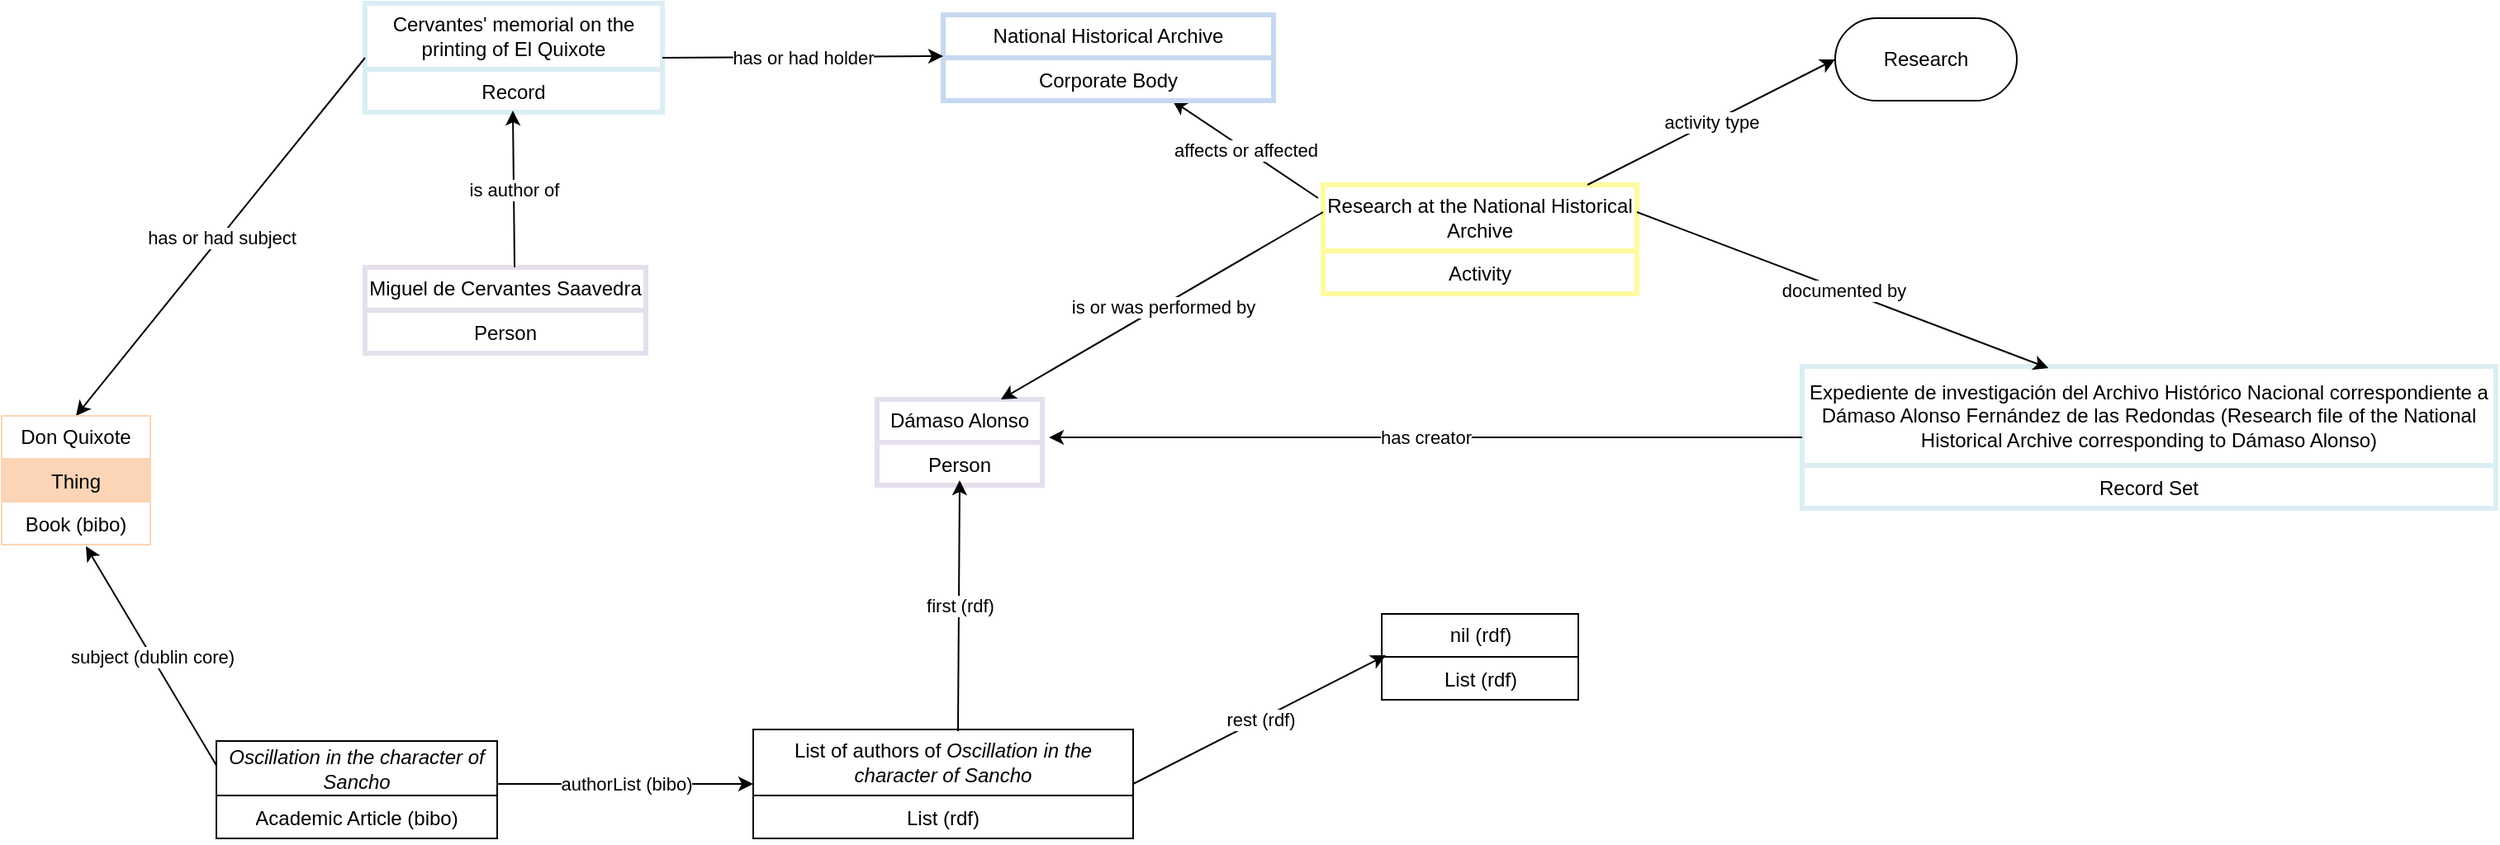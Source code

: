<mxfile version="28.2.5">
  <diagram name="Page-1" id="fauvUzBd_hI_L1piAXxF">
    <mxGraphModel dx="1109" dy="566" grid="1" gridSize="10" guides="1" tooltips="1" connect="1" arrows="1" fold="1" page="1" pageScale="1" pageWidth="4681" pageHeight="3300" math="0" shadow="0">
      <root>
        <mxCell id="0" />
        <mxCell id="1" parent="0" />
        <mxCell id="kCJW0ltufQX8bdZsabFZ-1" value="Dámaso Alonso" style="swimlane;fontStyle=0;childLayout=stackLayout;horizontal=1;startSize=26;strokeColor=#E5DFEC;strokeWidth=3;fillColor=none;horizontalStack=0;resizeParent=1;resizeParentMax=0;resizeLast=0;collapsible=1;marginBottom=0;whiteSpace=wrap;html=1;" parent="1" vertex="1">
          <mxGeometry x="600" y="430" width="100" height="52" as="geometry" />
        </mxCell>
        <mxCell id="kCJW0ltufQX8bdZsabFZ-2" value="Person" style="text;strokeColor=#E5DFEC;strokeWidth=3;fillColor=none;align=center;verticalAlign=top;spacingLeft=4;spacingRight=4;overflow=hidden;rotatable=0;points=[[0,0.5],[1,0.5]];portConstraint=eastwest;whiteSpace=wrap;html=1;" parent="kCJW0ltufQX8bdZsabFZ-1" vertex="1">
          <mxGeometry y="26" width="100" height="26" as="geometry" />
        </mxCell>
        <mxCell id="kCJW0ltufQX8bdZsabFZ-3" value="Research at the National Historical Archive" style="swimlane;fontStyle=0;childLayout=stackLayout;horizontal=1;startSize=40;strokeColor=#FFFAA0;strokeWidth=3;fillColor=none;horizontalStack=0;resizeParent=1;resizeParentMax=0;resizeLast=0;collapsible=1;marginBottom=0;whiteSpace=wrap;html=1;" parent="1" vertex="1">
          <mxGeometry x="870" y="300" width="190" height="66" as="geometry" />
        </mxCell>
        <mxCell id="kCJW0ltufQX8bdZsabFZ-4" value="Activity" style="text;strokeColor=#FFFAA0;strokeWidth=3;fillColor=none;align=center;verticalAlign=top;spacingLeft=4;spacingRight=4;overflow=hidden;rotatable=0;points=[[0,0.5],[1,0.5]];portConstraint=eastwest;whiteSpace=wrap;html=1;" parent="kCJW0ltufQX8bdZsabFZ-3" vertex="1">
          <mxGeometry y="40" width="190" height="26" as="geometry" />
        </mxCell>
        <mxCell id="kCJW0ltufQX8bdZsabFZ-7" value="" style="endArrow=classic;html=1;rounded=0;exitX=0;exitY=0.25;exitDx=0;exitDy=0;entryX=0.75;entryY=0;entryDx=0;entryDy=0;" parent="1" source="kCJW0ltufQX8bdZsabFZ-3" target="kCJW0ltufQX8bdZsabFZ-1" edge="1">
          <mxGeometry relative="1" as="geometry">
            <mxPoint x="550" y="450" as="sourcePoint" />
            <mxPoint x="760" y="410" as="targetPoint" />
          </mxGeometry>
        </mxCell>
        <mxCell id="kCJW0ltufQX8bdZsabFZ-8" value="is or was performed by" style="edgeLabel;resizable=0;html=1;;align=center;verticalAlign=middle;" parent="kCJW0ltufQX8bdZsabFZ-7" connectable="0" vertex="1">
          <mxGeometry relative="1" as="geometry" />
        </mxCell>
        <mxCell id="kCJW0ltufQX8bdZsabFZ-9" value="Expediente de investigación del Archivo Histórico Nacional correspondiente a Dámaso Alonso Fernández de las Redondas (Research file of the National Historical Archive corresponding to Dámaso Alonso)" style="swimlane;fontStyle=0;childLayout=stackLayout;horizontal=1;startSize=60;strokeColor=#DAEEF3;strokeWidth=3;fillColor=none;horizontalStack=0;resizeParent=1;resizeParentMax=0;resizeLast=0;collapsible=1;marginBottom=0;whiteSpace=wrap;html=1;" parent="1" vertex="1">
          <mxGeometry x="1160" y="410" width="420" height="86" as="geometry" />
        </mxCell>
        <mxCell id="kCJW0ltufQX8bdZsabFZ-10" value="Record Set" style="text;strokeColor=#DAEEF3;strokeWidth=3;fillColor=none;align=center;verticalAlign=top;spacingLeft=4;spacingRight=4;overflow=hidden;rotatable=0;points=[[0,0.5],[1,0.5]];portConstraint=eastwest;whiteSpace=wrap;html=1;" parent="kCJW0ltufQX8bdZsabFZ-9" vertex="1">
          <mxGeometry y="60" width="420" height="26" as="geometry" />
        </mxCell>
        <mxCell id="kCJW0ltufQX8bdZsabFZ-11" value="" style="endArrow=classic;html=1;rounded=0;entryX=1.04;entryY=-0.115;entryDx=0;entryDy=0;entryPerimeter=0;exitX=0;exitY=0.5;exitDx=0;exitDy=0;" parent="1" source="kCJW0ltufQX8bdZsabFZ-9" target="kCJW0ltufQX8bdZsabFZ-2" edge="1">
          <mxGeometry relative="1" as="geometry">
            <mxPoint x="1010" y="390" as="sourcePoint" />
            <mxPoint x="1210" y="390" as="targetPoint" />
          </mxGeometry>
        </mxCell>
        <mxCell id="kCJW0ltufQX8bdZsabFZ-12" value="has creator" style="edgeLabel;resizable=0;html=1;;align=center;verticalAlign=middle;" parent="kCJW0ltufQX8bdZsabFZ-11" connectable="0" vertex="1">
          <mxGeometry relative="1" as="geometry" />
        </mxCell>
        <mxCell id="kCJW0ltufQX8bdZsabFZ-13" value="" style="endArrow=classic;html=1;rounded=0;exitX=1;exitY=0.25;exitDx=0;exitDy=0;entryX=0.355;entryY=0.012;entryDx=0;entryDy=0;entryPerimeter=0;" parent="1" source="kCJW0ltufQX8bdZsabFZ-3" target="kCJW0ltufQX8bdZsabFZ-9" edge="1">
          <mxGeometry relative="1" as="geometry">
            <mxPoint x="1160" y="317" as="sourcePoint" />
            <mxPoint x="975" y="430" as="targetPoint" />
          </mxGeometry>
        </mxCell>
        <mxCell id="kCJW0ltufQX8bdZsabFZ-14" value="documented by" style="edgeLabel;resizable=0;html=1;;align=center;verticalAlign=middle;" parent="kCJW0ltufQX8bdZsabFZ-13" connectable="0" vertex="1">
          <mxGeometry relative="1" as="geometry" />
        </mxCell>
        <mxCell id="kCJW0ltufQX8bdZsabFZ-15" value="" style="endArrow=classic;html=1;rounded=0;exitX=-0.016;exitY=0.121;exitDx=0;exitDy=0;exitPerimeter=0;" parent="1" source="kCJW0ltufQX8bdZsabFZ-3" target="kCJW0ltufQX8bdZsabFZ-19" edge="1">
          <mxGeometry relative="1" as="geometry">
            <mxPoint x="859" y="300" as="sourcePoint" />
            <mxPoint x="700" y="210" as="targetPoint" />
          </mxGeometry>
        </mxCell>
        <mxCell id="kCJW0ltufQX8bdZsabFZ-16" value="affects or affected" style="edgeLabel;resizable=0;html=1;;align=center;verticalAlign=middle;" parent="kCJW0ltufQX8bdZsabFZ-15" connectable="0" vertex="1">
          <mxGeometry relative="1" as="geometry" />
        </mxCell>
        <mxCell id="kCJW0ltufQX8bdZsabFZ-17" value="Miguel de Cervantes Saavedra" style="swimlane;fontStyle=0;childLayout=stackLayout;horizontal=1;startSize=26;strokeColor=#E5DFEC;strokeWidth=3;fillColor=none;horizontalStack=0;resizeParent=1;resizeParentMax=0;resizeLast=0;collapsible=1;marginBottom=0;whiteSpace=wrap;html=1;" parent="1" vertex="1">
          <mxGeometry x="290" y="350" width="170" height="52" as="geometry" />
        </mxCell>
        <mxCell id="kCJW0ltufQX8bdZsabFZ-18" value="Person" style="text;strokeColor=#E5DFEC;strokeWidth=3;fillColor=none;align=center;verticalAlign=top;spacingLeft=4;spacingRight=4;overflow=hidden;rotatable=0;points=[[0,0.5],[1,0.5]];portConstraint=eastwest;whiteSpace=wrap;html=1;" parent="kCJW0ltufQX8bdZsabFZ-17" vertex="1">
          <mxGeometry y="26" width="170" height="26" as="geometry" />
        </mxCell>
        <mxCell id="kCJW0ltufQX8bdZsabFZ-19" value="National Historical Archive" style="swimlane;fontStyle=0;childLayout=stackLayout;horizontal=1;startSize=26;strokeColor=#C6D9F1;strokeWidth=3;fillColor=none;horizontalStack=0;resizeParent=1;resizeParentMax=0;resizeLast=0;collapsible=1;marginBottom=0;whiteSpace=wrap;html=1;" parent="1" vertex="1">
          <mxGeometry x="640" y="197" width="200" height="52" as="geometry" />
        </mxCell>
        <mxCell id="kCJW0ltufQX8bdZsabFZ-20" value="Corporate Body" style="text;strokeColor=#C6D9F1;strokeWidth=3;fillColor=none;align=center;verticalAlign=top;spacingLeft=4;spacingRight=4;overflow=hidden;rotatable=0;points=[[0,0.5],[1,0.5]];portConstraint=eastwest;whiteSpace=wrap;html=1;" parent="kCJW0ltufQX8bdZsabFZ-19" vertex="1">
          <mxGeometry y="26" width="200" height="26" as="geometry" />
        </mxCell>
        <mxCell id="kCJW0ltufQX8bdZsabFZ-21" value="Cervantes&#39; memorial on the printing of El Quixote" style="swimlane;fontStyle=0;childLayout=stackLayout;horizontal=1;startSize=40;strokeColor=#DAEEF3;strokeWidth=3;fillColor=none;horizontalStack=0;resizeParent=1;resizeParentMax=0;resizeLast=0;collapsible=1;marginBottom=0;whiteSpace=wrap;html=1;" parent="1" vertex="1">
          <mxGeometry x="290" y="190" width="180" height="66" as="geometry" />
        </mxCell>
        <mxCell id="kCJW0ltufQX8bdZsabFZ-22" value="Record" style="text;strokeColor=#DAEEF3;strokeWidth=3;fillColor=none;align=center;verticalAlign=top;spacingLeft=4;spacingRight=4;overflow=hidden;rotatable=0;points=[[0,0.5],[1,0.5]];portConstraint=eastwest;whiteSpace=wrap;html=1;" parent="kCJW0ltufQX8bdZsabFZ-21" vertex="1">
          <mxGeometry y="40" width="180" height="26" as="geometry" />
        </mxCell>
        <mxCell id="kCJW0ltufQX8bdZsabFZ-23" value="" style="endArrow=classic;html=1;rounded=0;exitX=1;exitY=0.5;exitDx=0;exitDy=0;entryX=0;entryY=-0.038;entryDx=0;entryDy=0;entryPerimeter=0;" parent="1" source="kCJW0ltufQX8bdZsabFZ-21" target="kCJW0ltufQX8bdZsabFZ-20" edge="1">
          <mxGeometry relative="1" as="geometry">
            <mxPoint x="490" y="222" as="sourcePoint" />
            <mxPoint x="685" y="109" as="targetPoint" />
          </mxGeometry>
        </mxCell>
        <mxCell id="kCJW0ltufQX8bdZsabFZ-24" value="has or had holder" style="edgeLabel;resizable=0;html=1;;align=center;verticalAlign=middle;" parent="kCJW0ltufQX8bdZsabFZ-23" connectable="0" vertex="1">
          <mxGeometry relative="1" as="geometry" />
        </mxCell>
        <mxCell id="kCJW0ltufQX8bdZsabFZ-25" value="" style="endArrow=classic;html=1;rounded=0;exitX=0.588;exitY=0.019;exitDx=0;exitDy=0;entryX=0.494;entryY=1;entryDx=0;entryDy=0;entryPerimeter=0;exitPerimeter=0;" parent="1" edge="1">
          <mxGeometry relative="1" as="geometry">
            <mxPoint x="380.52" y="349.998" as="sourcePoint" />
            <mxPoint x="379.48" y="255.01" as="targetPoint" />
          </mxGeometry>
        </mxCell>
        <mxCell id="kCJW0ltufQX8bdZsabFZ-26" value="is author of" style="edgeLabel;resizable=0;html=1;;align=center;verticalAlign=middle;" parent="kCJW0ltufQX8bdZsabFZ-25" connectable="0" vertex="1">
          <mxGeometry relative="1" as="geometry" />
        </mxCell>
        <mxCell id="kCJW0ltufQX8bdZsabFZ-27" value="" style="endArrow=classic;html=1;rounded=0;entryX=0.5;entryY=0.885;entryDx=0;entryDy=0;entryPerimeter=0;exitX=0.539;exitY=0.015;exitDx=0;exitDy=0;exitPerimeter=0;" parent="1" source="kCJW0ltufQX8bdZsabFZ-41" target="kCJW0ltufQX8bdZsabFZ-2" edge="1">
          <mxGeometry relative="1" as="geometry">
            <mxPoint x="510" y="650" as="sourcePoint" />
            <mxPoint x="656" y="530.004" as="targetPoint" />
          </mxGeometry>
        </mxCell>
        <mxCell id="kCJW0ltufQX8bdZsabFZ-28" value="first (rdf)" style="edgeLabel;resizable=0;html=1;;align=center;verticalAlign=middle;" parent="kCJW0ltufQX8bdZsabFZ-27" connectable="0" vertex="1">
          <mxGeometry relative="1" as="geometry" />
        </mxCell>
        <mxCell id="kCJW0ltufQX8bdZsabFZ-29" value="&lt;i&gt;Oscillation in the character of Sancho&lt;/i&gt;" style="swimlane;fontStyle=0;childLayout=stackLayout;horizontal=1;startSize=33;fillColor=none;horizontalStack=0;resizeParent=1;resizeParentMax=0;resizeLast=0;collapsible=1;marginBottom=0;whiteSpace=wrap;html=1;" parent="1" vertex="1">
          <mxGeometry x="200" y="637" width="170" height="59" as="geometry">
            <mxRectangle x="981" y="570" width="50" height="40" as="alternateBounds" />
          </mxGeometry>
        </mxCell>
        <mxCell id="kCJW0ltufQX8bdZsabFZ-30" value="&lt;div&gt;Academic Article (bibo)&lt;/div&gt;" style="text;strokeColor=none;fillColor=none;align=center;verticalAlign=top;spacingLeft=4;spacingRight=4;overflow=hidden;rotatable=0;points=[[0,0.5],[1,0.5]];portConstraint=eastwest;whiteSpace=wrap;html=1;" parent="kCJW0ltufQX8bdZsabFZ-29" vertex="1">
          <mxGeometry y="33" width="170" height="26" as="geometry" />
        </mxCell>
        <mxCell id="kCJW0ltufQX8bdZsabFZ-33" value="" style="endArrow=classic;html=1;rounded=0;exitX=0;exitY=0.5;exitDx=0;exitDy=0;entryX=0.5;entryY=0;entryDx=0;entryDy=0;" parent="1" source="kCJW0ltufQX8bdZsabFZ-21" target="kCJW0ltufQX8bdZsabFZ-35" edge="1">
          <mxGeometry relative="1" as="geometry">
            <mxPoint x="171.04" y="444.988" as="sourcePoint" />
            <mxPoint x="145" y="460" as="targetPoint" />
          </mxGeometry>
        </mxCell>
        <mxCell id="kCJW0ltufQX8bdZsabFZ-34" value="has or had subject" style="edgeLabel;resizable=0;html=1;;align=center;verticalAlign=middle;" parent="kCJW0ltufQX8bdZsabFZ-33" connectable="0" vertex="1">
          <mxGeometry relative="1" as="geometry" />
        </mxCell>
        <mxCell id="kCJW0ltufQX8bdZsabFZ-35" value="Don Quixote" style="swimlane;fontStyle=0;childLayout=stackLayout;horizontal=1;startSize=26;strokeColor=#FBD5B5;fillColor=none;horizontalStack=0;resizeParent=1;resizeParentMax=0;resizeLast=0;collapsible=1;marginBottom=0;whiteSpace=wrap;html=1;" parent="1" vertex="1">
          <mxGeometry x="70" y="440" width="90" height="78" as="geometry" />
        </mxCell>
        <mxCell id="kCJW0ltufQX8bdZsabFZ-36" value="Thing" style="text;strokeColor=#FBD5B5;fillColor=#FBD5B5;align=center;verticalAlign=top;spacingLeft=4;spacingRight=4;overflow=hidden;rotatable=0;points=[[0,0.5],[1,0.5]];portConstraint=eastwest;whiteSpace=wrap;html=1;" parent="kCJW0ltufQX8bdZsabFZ-35" vertex="1">
          <mxGeometry y="26" width="90" height="26" as="geometry" />
        </mxCell>
        <mxCell id="kCJW0ltufQX8bdZsabFZ-37" value="Book (bibo)" style="text;align=center;verticalAlign=top;spacingLeft=4;spacingRight=4;overflow=hidden;rotatable=0;points=[[0,0.5],[1,0.5]];portConstraint=eastwest;whiteSpace=wrap;html=1;" parent="kCJW0ltufQX8bdZsabFZ-35" vertex="1">
          <mxGeometry y="52" width="90" height="26" as="geometry" />
        </mxCell>
        <mxCell id="kCJW0ltufQX8bdZsabFZ-38" value="" style="endArrow=classic;html=1;rounded=0;exitX=0;exitY=0.25;exitDx=0;exitDy=0;entryX=0.567;entryY=1.038;entryDx=0;entryDy=0;entryPerimeter=0;" parent="1" source="kCJW0ltufQX8bdZsabFZ-29" target="kCJW0ltufQX8bdZsabFZ-37" edge="1">
          <mxGeometry relative="1" as="geometry">
            <mxPoint x="335" y="430" as="sourcePoint" />
            <mxPoint x="130" y="540" as="targetPoint" />
          </mxGeometry>
        </mxCell>
        <mxCell id="kCJW0ltufQX8bdZsabFZ-39" value="subject (dublin core)" style="edgeLabel;resizable=0;html=1;;align=center;verticalAlign=middle;" parent="kCJW0ltufQX8bdZsabFZ-38" connectable="0" vertex="1">
          <mxGeometry relative="1" as="geometry" />
        </mxCell>
        <mxCell id="kCJW0ltufQX8bdZsabFZ-41" value="List of authors of &lt;i&gt;Oscillation in the character of Sancho&lt;/i&gt;" style="swimlane;fontStyle=0;childLayout=stackLayout;horizontal=1;startSize=40;fillColor=none;horizontalStack=0;resizeParent=1;resizeParentMax=0;resizeLast=0;collapsible=1;marginBottom=0;whiteSpace=wrap;html=1;" parent="1" vertex="1">
          <mxGeometry x="525" y="630" width="230" height="66" as="geometry" />
        </mxCell>
        <mxCell id="kCJW0ltufQX8bdZsabFZ-42" value="List (rdf)" style="text;strokeColor=none;fillColor=none;align=center;verticalAlign=top;spacingLeft=4;spacingRight=4;overflow=hidden;rotatable=0;points=[[0,0.5],[1,0.5]];portConstraint=eastwest;whiteSpace=wrap;html=1;" parent="kCJW0ltufQX8bdZsabFZ-41" vertex="1">
          <mxGeometry y="40" width="230" height="26" as="geometry" />
        </mxCell>
        <mxCell id="kCJW0ltufQX8bdZsabFZ-43" value="" style="endArrow=classic;html=1;rounded=0;entryX=0;entryY=0.5;entryDx=0;entryDy=0;" parent="1" target="kCJW0ltufQX8bdZsabFZ-41" edge="1">
          <mxGeometry relative="1" as="geometry">
            <mxPoint x="370" y="663" as="sourcePoint" />
            <mxPoint x="425.0" y="615.51" as="targetPoint" />
          </mxGeometry>
        </mxCell>
        <mxCell id="kCJW0ltufQX8bdZsabFZ-44" value="authorList (bibo)" style="edgeLabel;resizable=0;html=1;;align=center;verticalAlign=middle;" parent="kCJW0ltufQX8bdZsabFZ-43" connectable="0" vertex="1">
          <mxGeometry relative="1" as="geometry" />
        </mxCell>
        <mxCell id="kCJW0ltufQX8bdZsabFZ-45" value="" style="endArrow=classic;html=1;rounded=0;exitX=1;exitY=0.5;exitDx=0;exitDy=0;entryX=0.021;entryY=-0.038;entryDx=0;entryDy=0;entryPerimeter=0;" parent="1" source="kCJW0ltufQX8bdZsabFZ-41" target="kCJW0ltufQX8bdZsabFZ-48" edge="1">
          <mxGeometry relative="1" as="geometry">
            <mxPoint x="860" y="712" as="sourcePoint" />
            <mxPoint x="890" y="600" as="targetPoint" />
          </mxGeometry>
        </mxCell>
        <mxCell id="kCJW0ltufQX8bdZsabFZ-46" value="rest (rdf)" style="edgeLabel;resizable=0;html=1;;align=center;verticalAlign=middle;" parent="kCJW0ltufQX8bdZsabFZ-45" connectable="0" vertex="1">
          <mxGeometry relative="1" as="geometry" />
        </mxCell>
        <mxCell id="kCJW0ltufQX8bdZsabFZ-47" value="nil (rdf)" style="swimlane;fontStyle=0;childLayout=stackLayout;horizontal=1;startSize=26;fillColor=none;horizontalStack=0;resizeParent=1;resizeParentMax=0;resizeLast=0;collapsible=1;marginBottom=0;whiteSpace=wrap;html=1;" parent="1" vertex="1">
          <mxGeometry x="905.5" y="560" width="119" height="52" as="geometry" />
        </mxCell>
        <mxCell id="kCJW0ltufQX8bdZsabFZ-48" value="&lt;div&gt;List (rdf)&lt;/div&gt;" style="text;strokeColor=none;fillColor=none;align=center;verticalAlign=top;spacingLeft=4;spacingRight=4;overflow=hidden;rotatable=0;points=[[0,0.5],[1,0.5]];portConstraint=eastwest;whiteSpace=wrap;html=1;" parent="kCJW0ltufQX8bdZsabFZ-47" vertex="1">
          <mxGeometry y="26" width="119" height="26" as="geometry" />
        </mxCell>
        <mxCell id="kCJW0ltufQX8bdZsabFZ-51" value="" style="endArrow=classic;html=1;rounded=0;entryX=0;entryY=0.5;entryDx=0;entryDy=0;" parent="1" source="kCJW0ltufQX8bdZsabFZ-3" target="H201COGcFbysmE8pURXY-1" edge="1">
          <mxGeometry relative="1" as="geometry">
            <mxPoint x="1060" y="279" as="sourcePoint" />
            <mxPoint x="1168.256" y="234.004" as="targetPoint" />
          </mxGeometry>
        </mxCell>
        <mxCell id="kCJW0ltufQX8bdZsabFZ-52" value="activity type" style="edgeLabel;resizable=0;html=1;;align=center;verticalAlign=middle;" parent="kCJW0ltufQX8bdZsabFZ-51" connectable="0" vertex="1">
          <mxGeometry relative="1" as="geometry" />
        </mxCell>
        <mxCell id="H201COGcFbysmE8pURXY-1" value="Research" style="html=1;whiteSpace=wrap;rounded=1;arcSize=50;" vertex="1" parent="1">
          <mxGeometry x="1180" y="199" width="110" height="50" as="geometry" />
        </mxCell>
      </root>
    </mxGraphModel>
  </diagram>
</mxfile>

